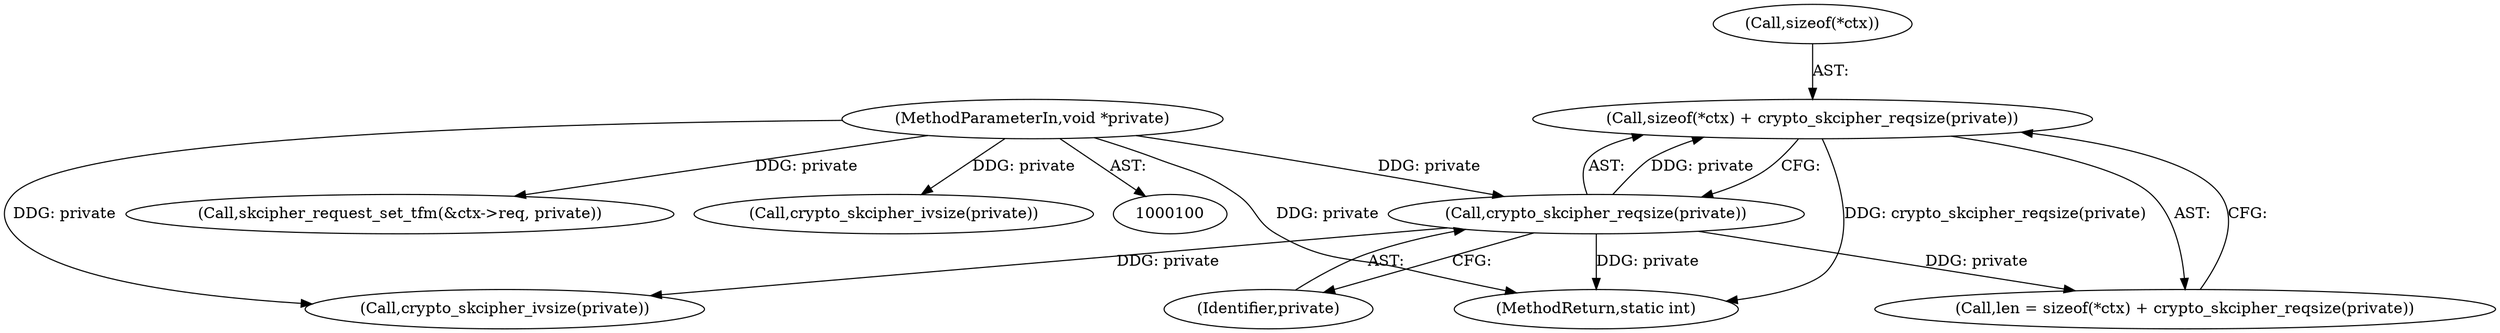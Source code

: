 digraph "1_linux_dd504589577d8e8e70f51f997ad487a4cb6c026f@API" {
"1000113" [label="(Call,sizeof(*ctx) + crypto_skcipher_reqsize(private))"];
"1000117" [label="(Call,crypto_skcipher_reqsize(private))"];
"1000101" [label="(MethodParameterIn,void *private)"];
"1000137" [label="(Call,crypto_skcipher_ivsize(private))"];
"1000111" [label="(Call,len = sizeof(*ctx) + crypto_skcipher_reqsize(private))"];
"1000113" [label="(Call,sizeof(*ctx) + crypto_skcipher_reqsize(private))"];
"1000101" [label="(MethodParameterIn,void *private)"];
"1000118" [label="(Identifier,private)"];
"1000230" [label="(MethodReturn,static int)"];
"1000206" [label="(Call,skcipher_request_set_tfm(&ctx->req, private))"];
"1000117" [label="(Call,crypto_skcipher_reqsize(private))"];
"1000158" [label="(Call,crypto_skcipher_ivsize(private))"];
"1000114" [label="(Call,sizeof(*ctx))"];
"1000113" -> "1000111"  [label="AST: "];
"1000113" -> "1000117"  [label="CFG: "];
"1000114" -> "1000113"  [label="AST: "];
"1000117" -> "1000113"  [label="AST: "];
"1000111" -> "1000113"  [label="CFG: "];
"1000113" -> "1000230"  [label="DDG: crypto_skcipher_reqsize(private)"];
"1000117" -> "1000113"  [label="DDG: private"];
"1000117" -> "1000118"  [label="CFG: "];
"1000118" -> "1000117"  [label="AST: "];
"1000117" -> "1000230"  [label="DDG: private"];
"1000117" -> "1000111"  [label="DDG: private"];
"1000101" -> "1000117"  [label="DDG: private"];
"1000117" -> "1000137"  [label="DDG: private"];
"1000101" -> "1000100"  [label="AST: "];
"1000101" -> "1000230"  [label="DDG: private"];
"1000101" -> "1000137"  [label="DDG: private"];
"1000101" -> "1000158"  [label="DDG: private"];
"1000101" -> "1000206"  [label="DDG: private"];
}
